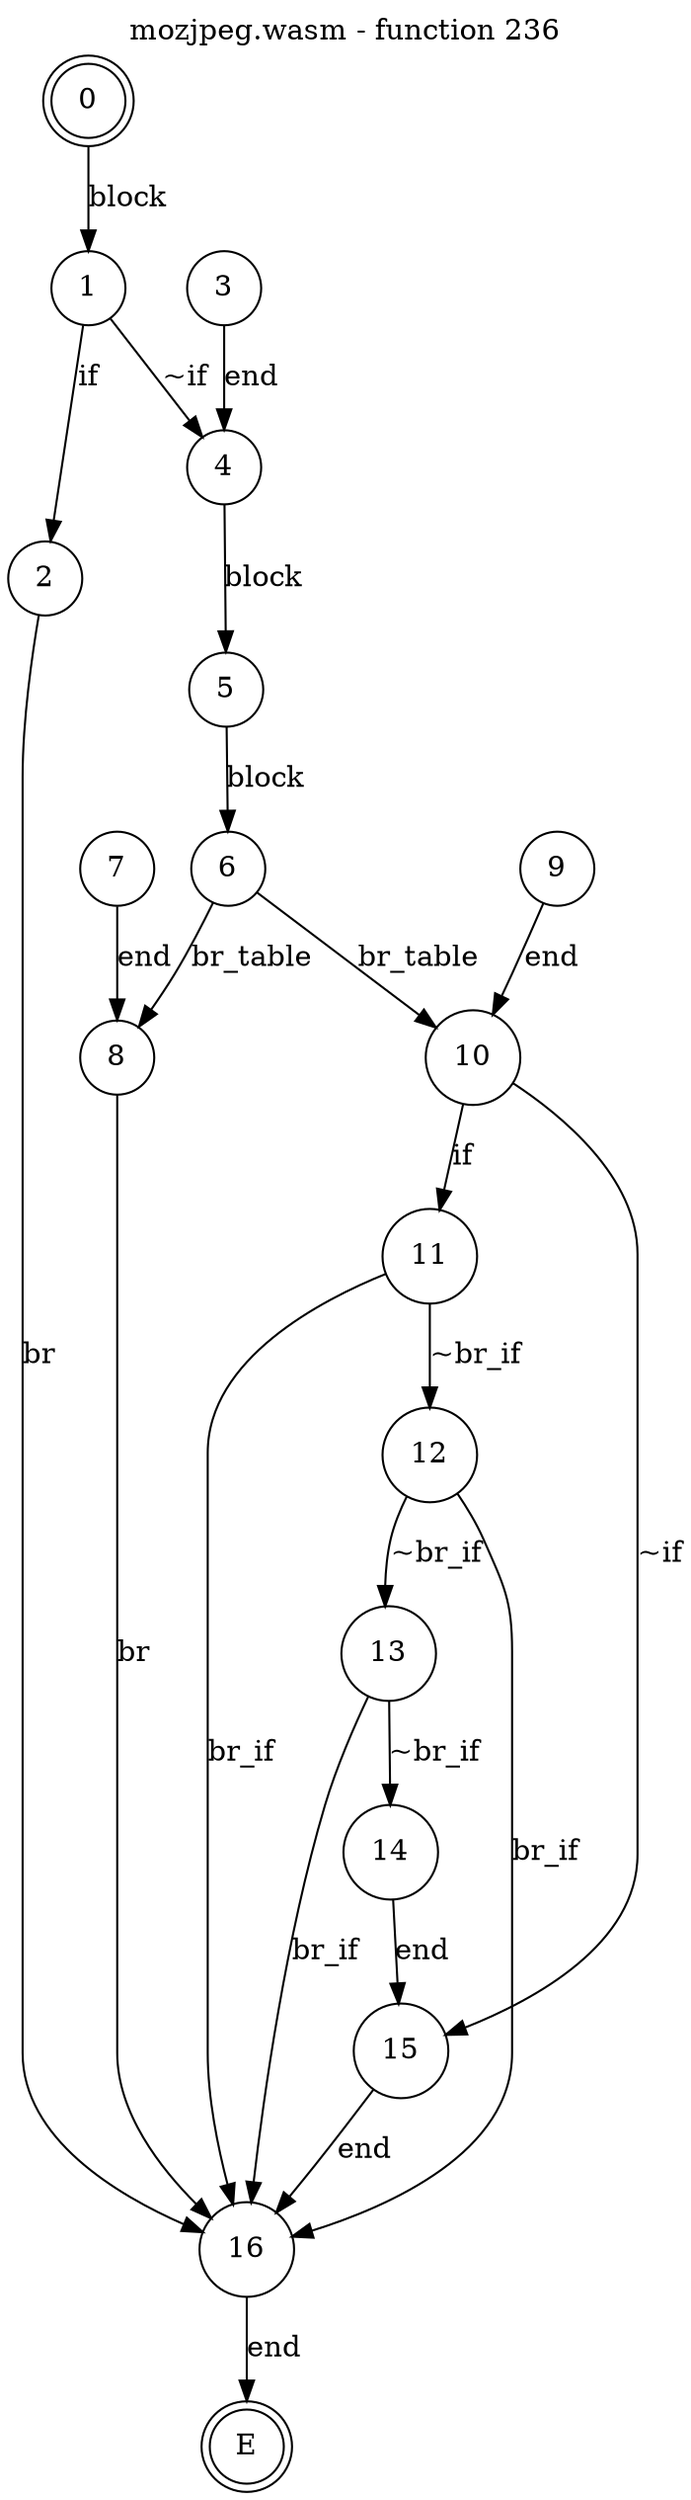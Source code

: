 digraph finite_state_machine {
    label = "mozjpeg.wasm - function 236"
    labelloc =  t
    labelfontsize = 16
    labelfontcolor = black
    labelfontname = "Helvetica"
    node [shape = doublecircle]; 0 E ;
    node [shape = circle];
    0 -> 1[label="block"];
    1 -> 2[label="if"];
    1 -> 4[label="~if"];
    2 -> 16[label="br"];
    3 -> 4[label="end"];
    4 -> 5[label="block"];
    5 -> 6[label="block"];
    6 -> 8[label="br_table"];
    6 -> 10[label="br_table"];
    7 -> 8[label="end"];
    8 -> 16[label="br"];
    9 -> 10[label="end"];
    10 -> 11[label="if"];
    10 -> 15[label="~if"];
    11 -> 12[label="~br_if"];
    11 -> 16[label="br_if"];
    12 -> 13[label="~br_if"];
    12 -> 16[label="br_if"];
    13 -> 14[label="~br_if"];
    13 -> 16[label="br_if"];
    14 -> 15[label="end"];
    15 -> 16[label="end"];
    16 -> E[label="end"];
}
